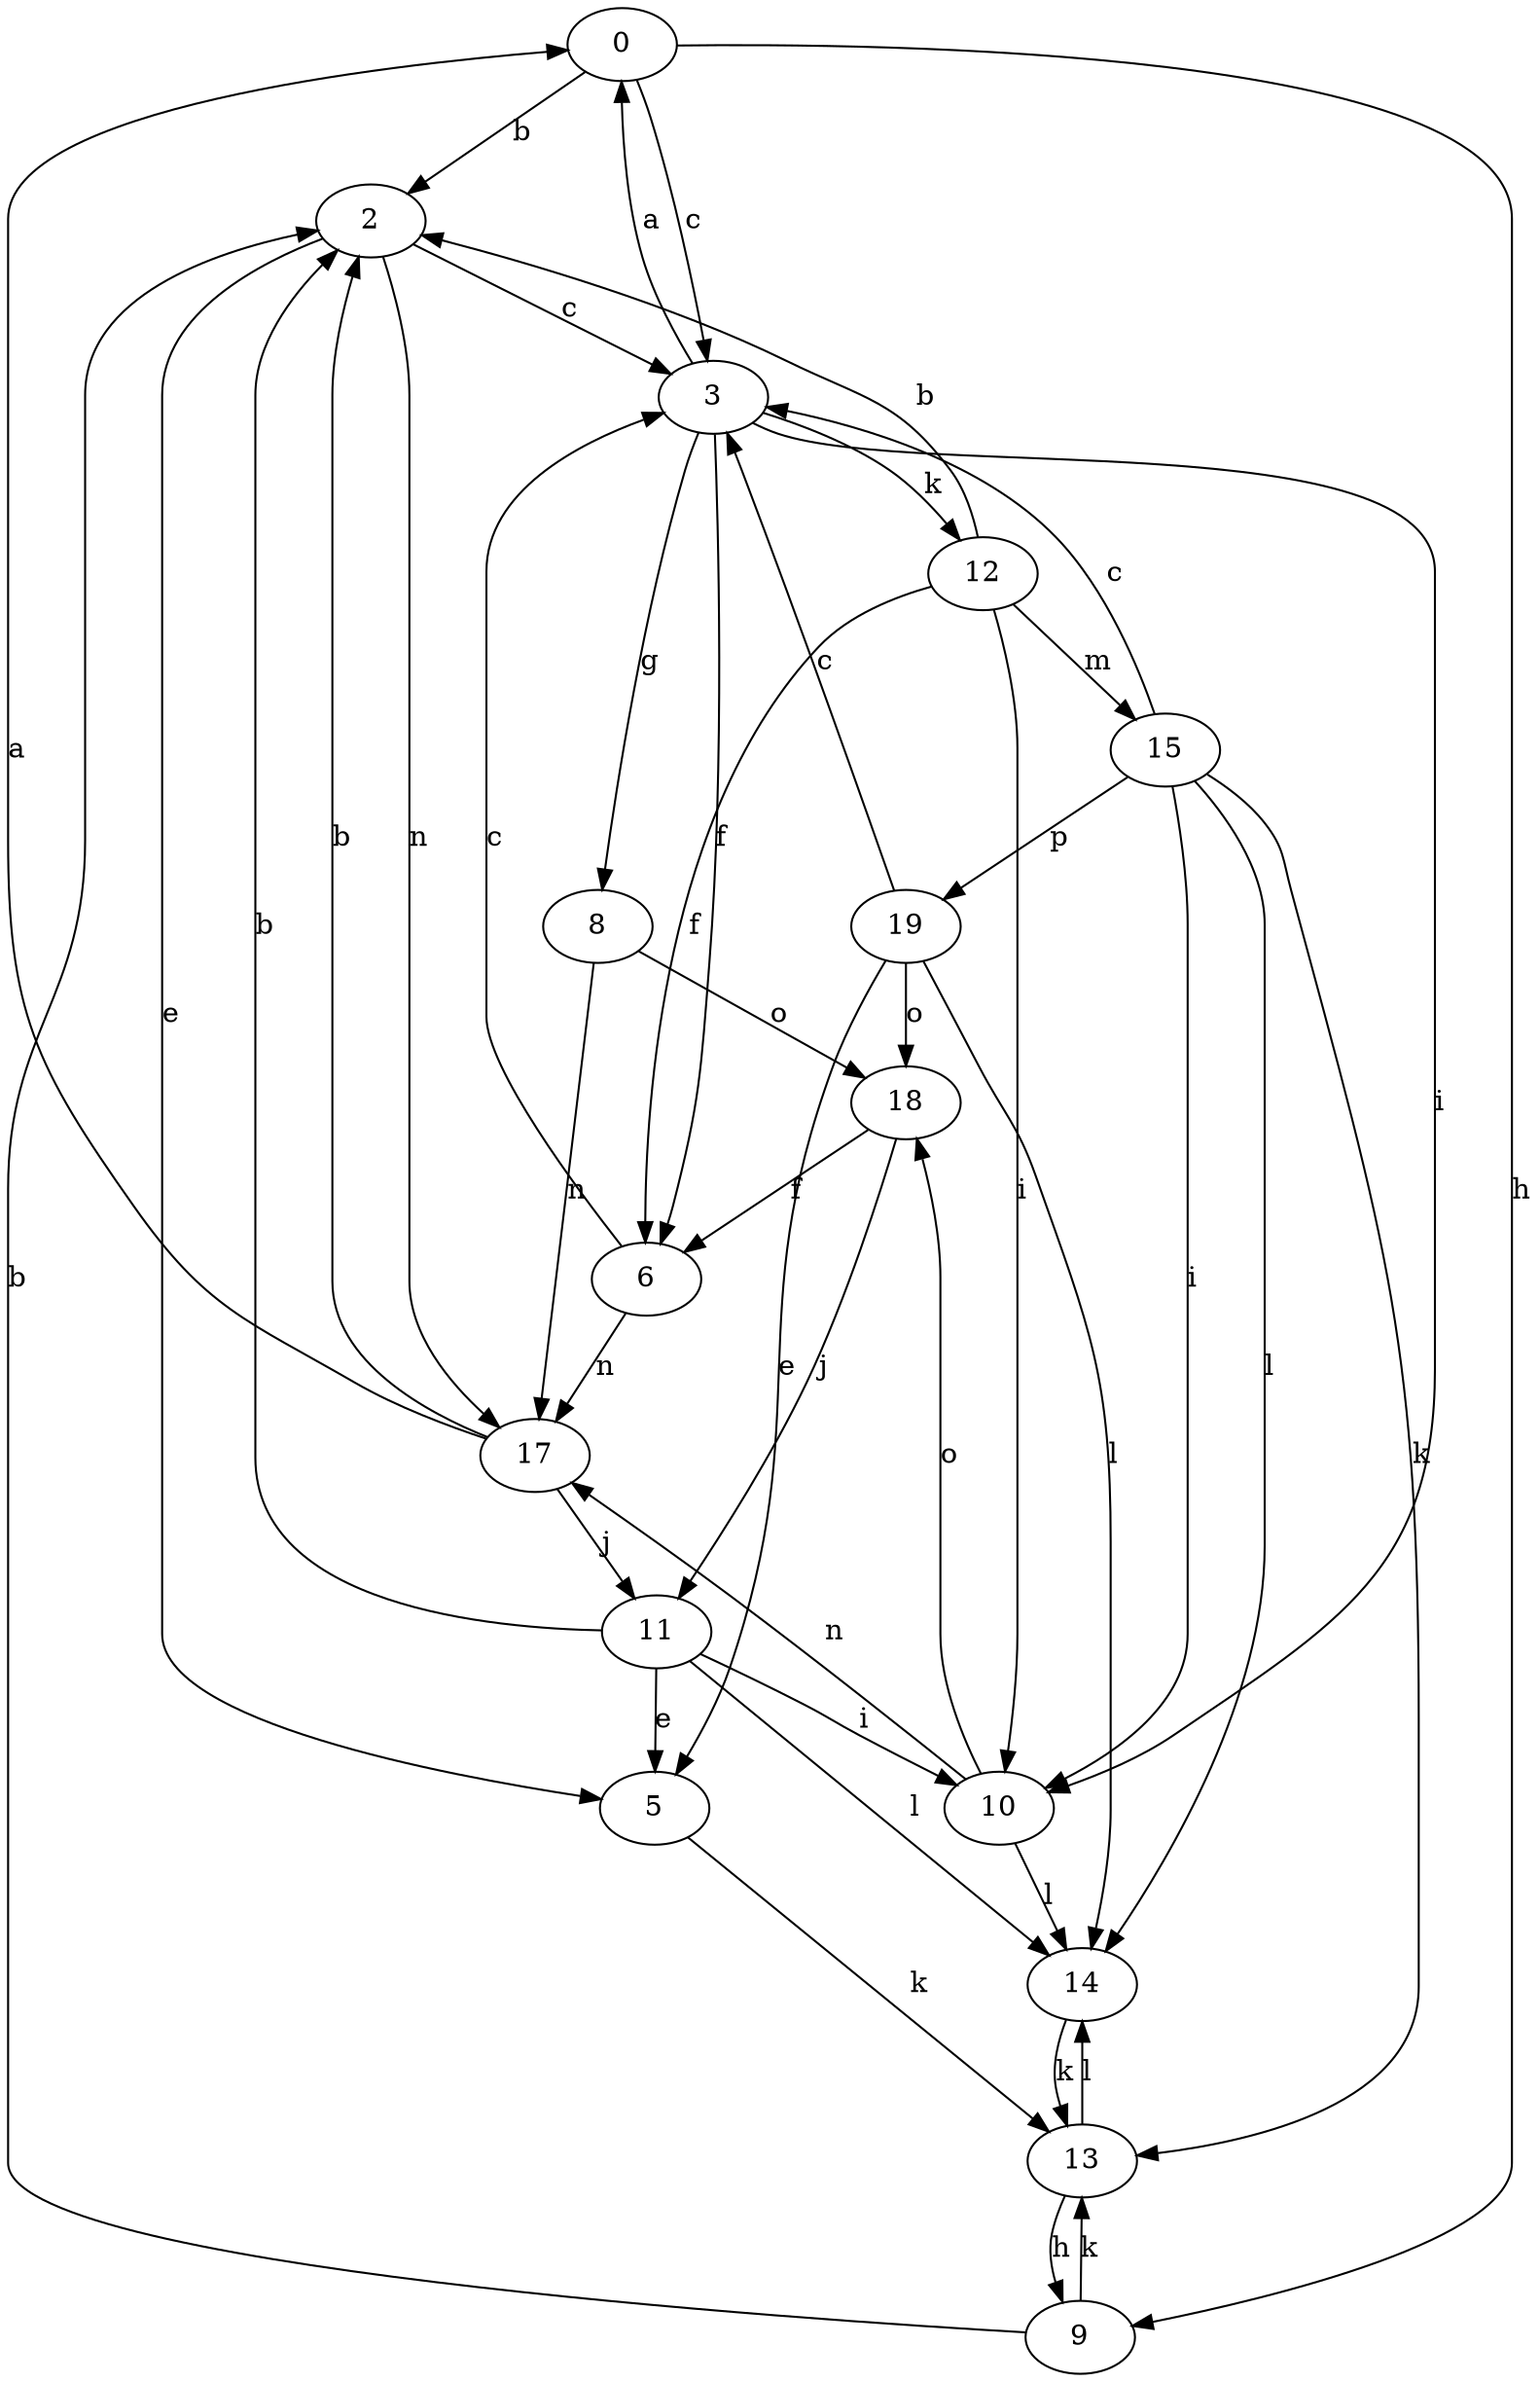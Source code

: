 strict digraph  {
0;
2;
3;
5;
6;
8;
9;
10;
11;
12;
13;
14;
15;
17;
18;
19;
0 -> 2  [label=b];
0 -> 3  [label=c];
0 -> 9  [label=h];
2 -> 3  [label=c];
2 -> 5  [label=e];
2 -> 17  [label=n];
3 -> 0  [label=a];
3 -> 6  [label=f];
3 -> 8  [label=g];
3 -> 10  [label=i];
3 -> 12  [label=k];
5 -> 13  [label=k];
6 -> 3  [label=c];
6 -> 17  [label=n];
8 -> 17  [label=n];
8 -> 18  [label=o];
9 -> 2  [label=b];
9 -> 13  [label=k];
10 -> 14  [label=l];
10 -> 17  [label=n];
10 -> 18  [label=o];
11 -> 2  [label=b];
11 -> 5  [label=e];
11 -> 10  [label=i];
11 -> 14  [label=l];
12 -> 2  [label=b];
12 -> 6  [label=f];
12 -> 10  [label=i];
12 -> 15  [label=m];
13 -> 9  [label=h];
13 -> 14  [label=l];
14 -> 13  [label=k];
15 -> 3  [label=c];
15 -> 10  [label=i];
15 -> 13  [label=k];
15 -> 14  [label=l];
15 -> 19  [label=p];
17 -> 0  [label=a];
17 -> 2  [label=b];
17 -> 11  [label=j];
18 -> 6  [label=f];
18 -> 11  [label=j];
19 -> 3  [label=c];
19 -> 5  [label=e];
19 -> 14  [label=l];
19 -> 18  [label=o];
}
